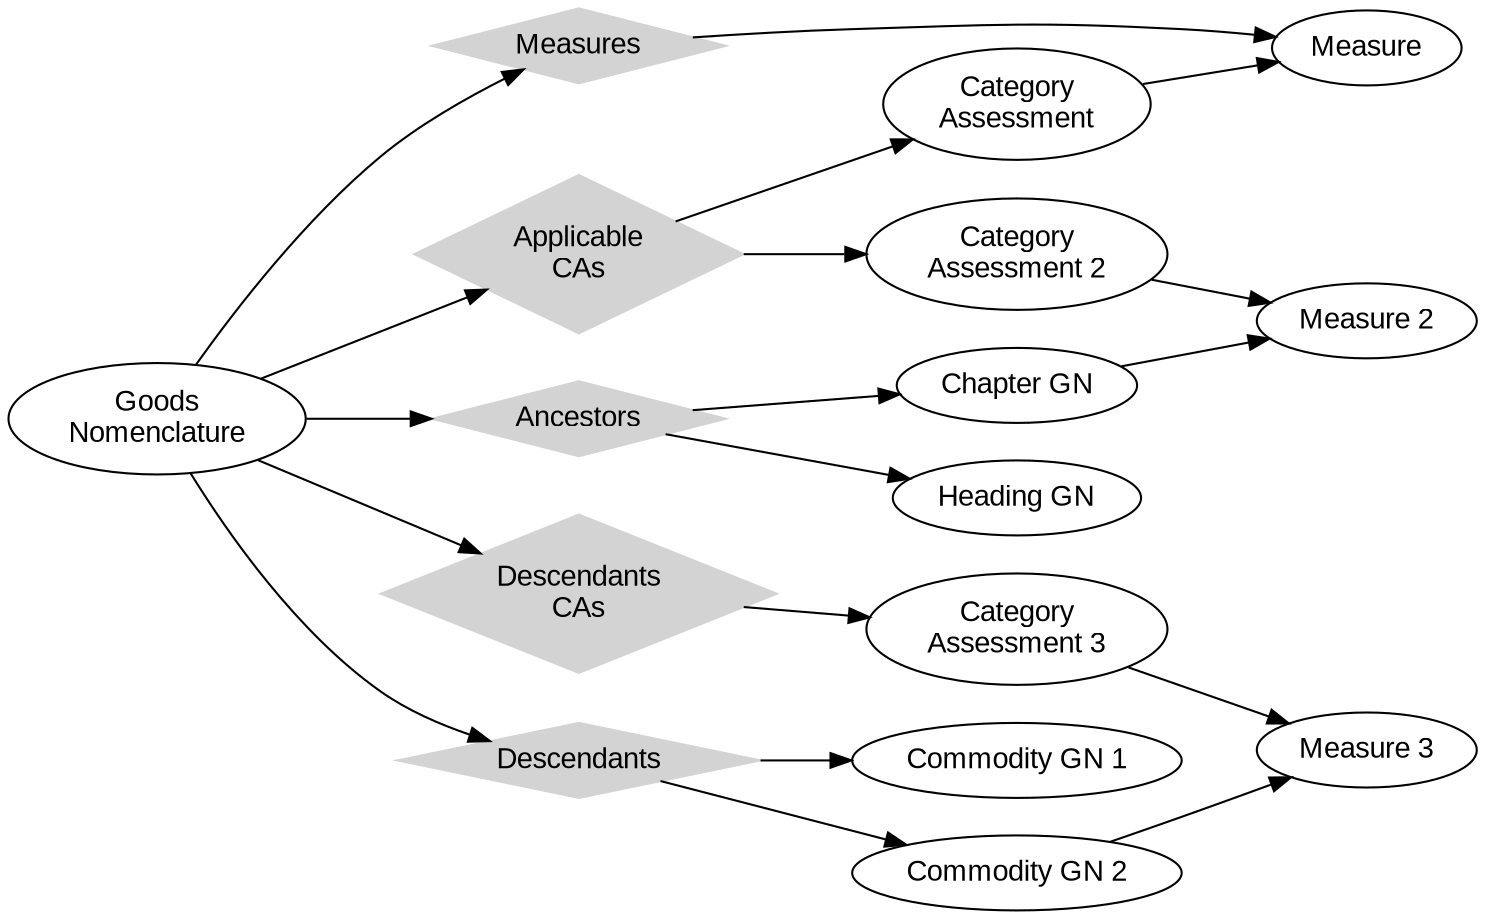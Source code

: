 digraph {
    rankdir="LR"
    fontname="Arial,sans-serif"
    node [fontname="Arial,sans-serif"]
    edge [fontname="Arial,sans-serif"]

    node [shape=diamond,style=filled,color=lightgrey];
    "Applicable\nCAs";
    "Descendants\nCAs";
    "Measures";
    "Ancestors";
    "Descendants";

    node [shape=ellipse,style=unfilled,color=black];
    "Goods\nNomenclature" -> "Applicable\nCAs"
    "Goods\nNomenclature" -> "Measures"
    "Applicable\nCAs" -> "Category\nAssessment"
    "Category\nAssessment 2" -> "Measure 2"
    "Applicable\nCAs" -> "Category\nAssessment 2"
    "Category\nAssessment" -> "Measure"
    "Goods\nNomenclature" -> "Descendants\nCAs"
    "Descendants\nCAs" -> "Category\nAssessment 3"
    "Category\nAssessment 3" -> "Measure 3"
    "Goods\nNomenclature" -> "Ancestors"
    "Ancestors" -> "Chapter GN"
    "Chapter GN" -> "Measure 2"
    "Ancestors" -> "Heading GN"
    "Goods\nNomenclature" -> "Descendants"
    "Descendants" -> "Commodity GN 1"
    "Descendants" -> "Commodity GN 2"
    "Commodity GN 2" -> "Measure 3"
    "Measures" -> "Measure"
}
